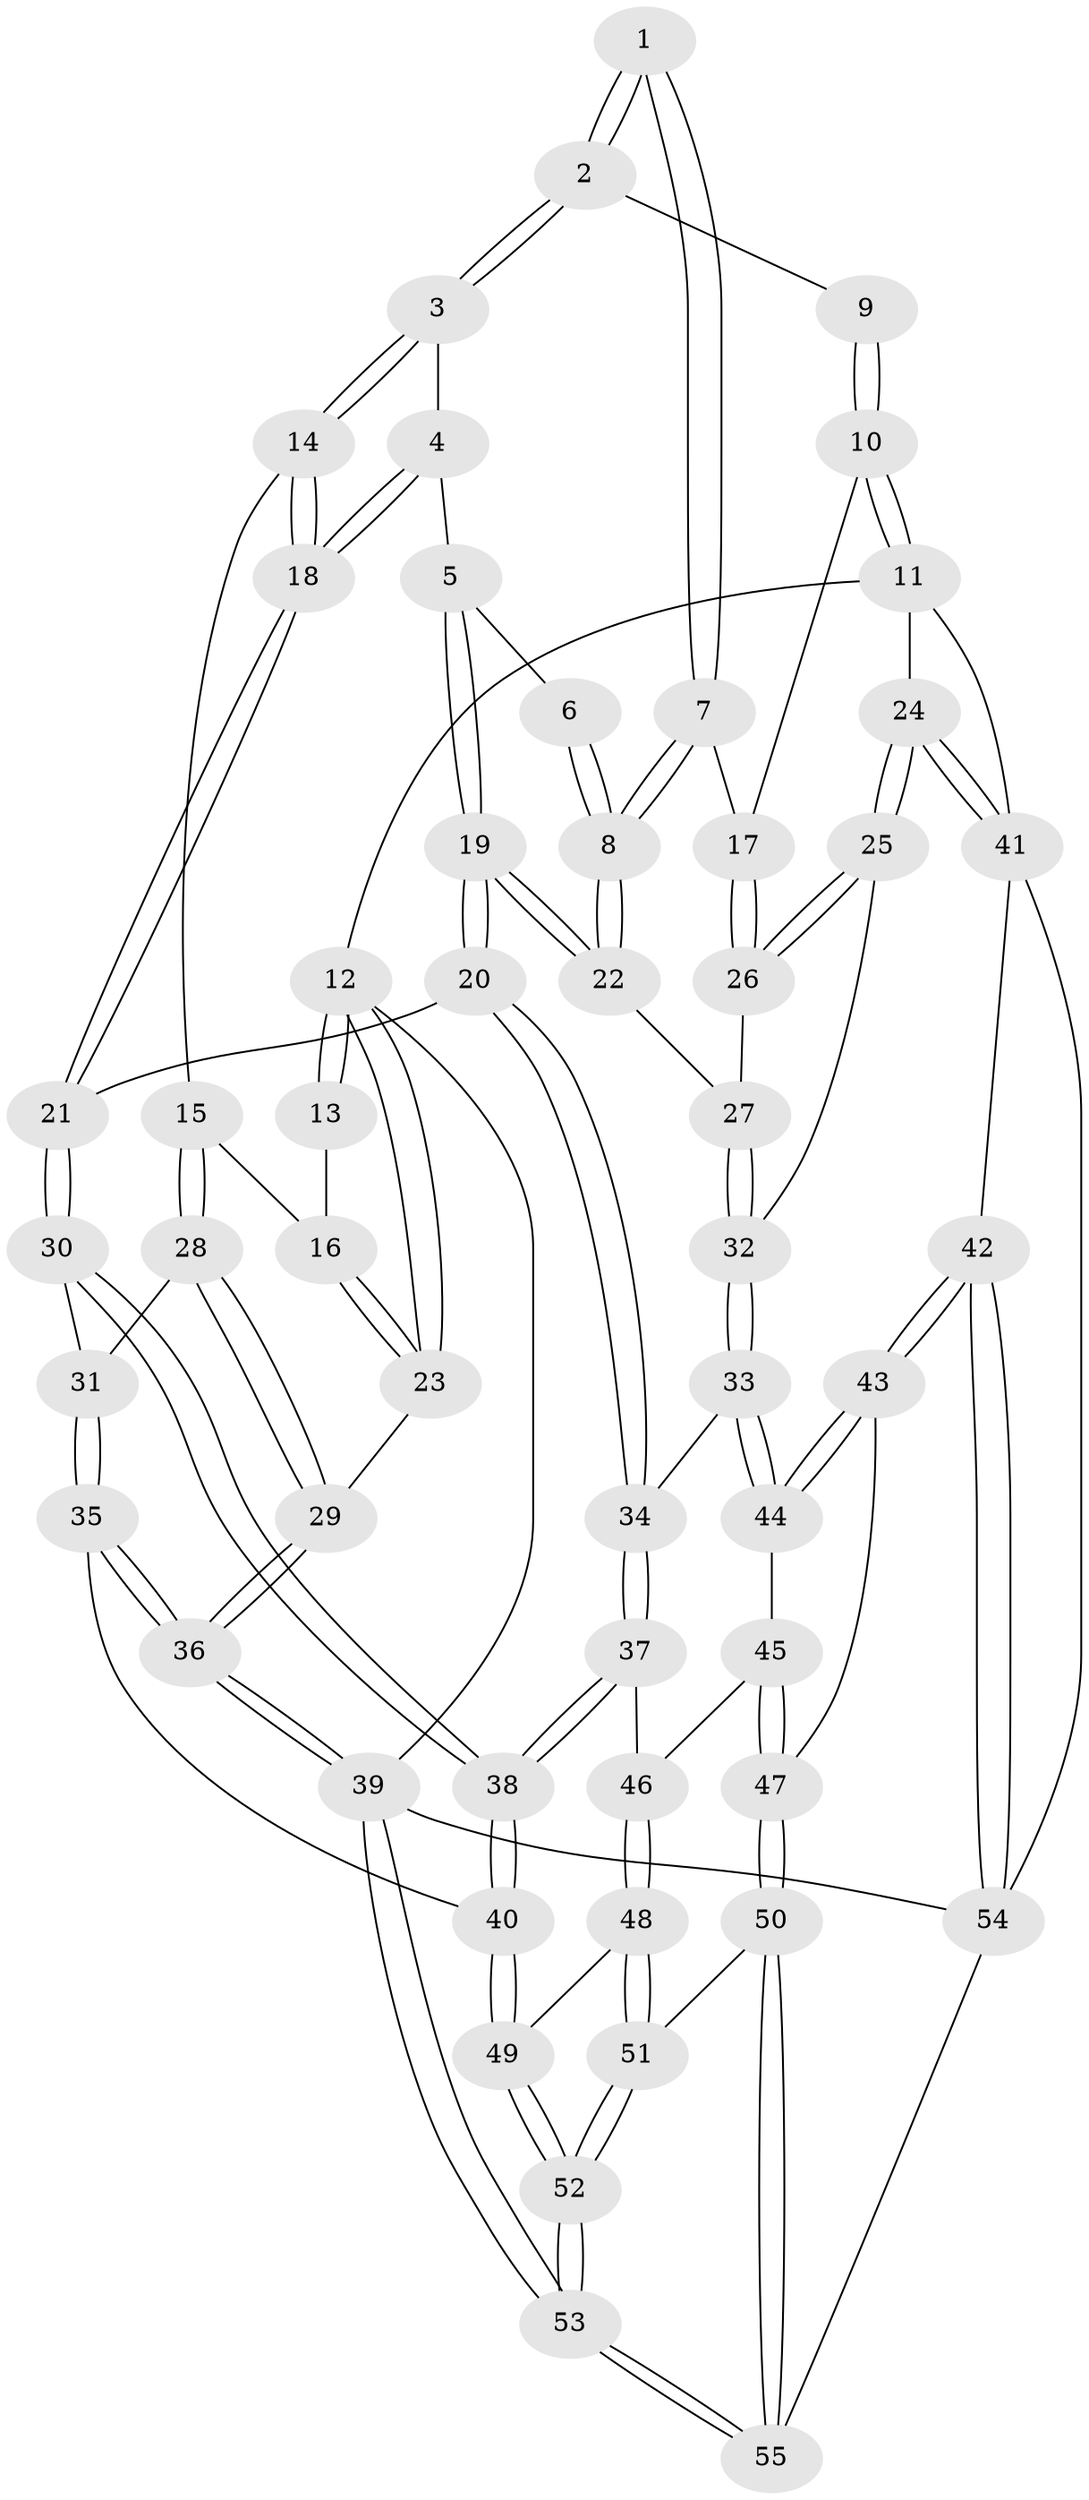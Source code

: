// coarse degree distribution, {4: 0.4838709677419355, 5: 0.22580645161290322, 3: 0.16129032258064516, 6: 0.12903225806451613}
// Generated by graph-tools (version 1.1) at 2025/24/03/03/25 07:24:36]
// undirected, 55 vertices, 134 edges
graph export_dot {
graph [start="1"]
  node [color=gray90,style=filled];
  1 [pos="+0.5972950816324262+0.09715589620232751"];
  2 [pos="+0.32429522063917365+0"];
  3 [pos="+0.32450442728230766+0"];
  4 [pos="+0.3840611239320103+0"];
  5 [pos="+0.516953267282547+0.1436166589376243"];
  6 [pos="+0.5537904087264263+0.14839146465580247"];
  7 [pos="+0.7116070167309076+0.11896619975149898"];
  8 [pos="+0.6687214738697652+0.2344743476975204"];
  9 [pos="+0.32397181525528246+0"];
  10 [pos="+1+0"];
  11 [pos="+1+0"];
  12 [pos="+0+0"];
  13 [pos="+0.2990303470297876+0"];
  14 [pos="+0.21642081307771172+0.22260342171010705"];
  15 [pos="+0.17338005988946242+0.2473240541976131"];
  16 [pos="+0.03521663968737062+0.13333345040537575"];
  17 [pos="+0.9258875714835993+0"];
  18 [pos="+0.4283087224097353+0.35460696826951227"];
  19 [pos="+0.48763220647532307+0.329546479962332"];
  20 [pos="+0.45616617002643206+0.35852165956887627"];
  21 [pos="+0.4297222117196173+0.3564070249129083"];
  22 [pos="+0.668548842708664+0.23701718529668217"];
  23 [pos="+0+0.18634899665193563"];
  24 [pos="+1+0.5504005272391691"];
  25 [pos="+0.9633638048809696+0.414495050227229"];
  26 [pos="+0.8755595727029326+0.27356683614894756"];
  27 [pos="+0.705779406395622+0.27469275807901083"];
  28 [pos="+0.10842738829107838+0.3412245698181731"];
  29 [pos="+0+0.28699206282910406"];
  30 [pos="+0.33464323215029246+0.45601407844743114"];
  31 [pos="+0.10985042559352468+0.34500040610651833"];
  32 [pos="+0.7210814328467029+0.40420538150146695"];
  33 [pos="+0.6639748984804508+0.47932439549059175"];
  34 [pos="+0.5290545030784299+0.43808966217017087"];
  35 [pos="+0.10214137916953554+0.5512143558352744"];
  36 [pos="+0+0.6484021255798905"];
  37 [pos="+0.5059907573140079+0.5621905527588315"];
  38 [pos="+0.2815364761789558+0.5981814427779426"];
  39 [pos="+0+1"];
  40 [pos="+0.261917995366962+0.629912957356348"];
  41 [pos="+1+0.6201533395798619"];
  42 [pos="+1+0.670272977738256"];
  43 [pos="+0.8907088455383142+0.6470790745278631"];
  44 [pos="+0.674672366877864+0.5043282480028389"];
  45 [pos="+0.6417838209692215+0.57209959918029"];
  46 [pos="+0.5334674748498999+0.6450137511605089"];
  47 [pos="+0.6787016303654733+0.7082130408493781"];
  48 [pos="+0.5257065728285925+0.6857997728401153"];
  49 [pos="+0.2667307863452329+0.6505618327219372"];
  50 [pos="+0.5916824116792779+0.7772338155103994"];
  51 [pos="+0.5673939450370757+0.7604176267022531"];
  52 [pos="+0.232366328398448+0.877836227560464"];
  53 [pos="+0.13281768649401604+1"];
  54 [pos="+0.6993674643266715+1"];
  55 [pos="+0.686854835678171+1"];
  1 -- 2;
  1 -- 2;
  1 -- 7;
  1 -- 7;
  2 -- 3;
  2 -- 3;
  2 -- 9;
  3 -- 4;
  3 -- 14;
  3 -- 14;
  4 -- 5;
  4 -- 18;
  4 -- 18;
  5 -- 6;
  5 -- 19;
  5 -- 19;
  6 -- 8;
  6 -- 8;
  7 -- 8;
  7 -- 8;
  7 -- 17;
  8 -- 22;
  8 -- 22;
  9 -- 10;
  9 -- 10;
  10 -- 11;
  10 -- 11;
  10 -- 17;
  11 -- 12;
  11 -- 24;
  11 -- 41;
  12 -- 13;
  12 -- 13;
  12 -- 23;
  12 -- 23;
  12 -- 39;
  13 -- 16;
  14 -- 15;
  14 -- 18;
  14 -- 18;
  15 -- 16;
  15 -- 28;
  15 -- 28;
  16 -- 23;
  16 -- 23;
  17 -- 26;
  17 -- 26;
  18 -- 21;
  18 -- 21;
  19 -- 20;
  19 -- 20;
  19 -- 22;
  19 -- 22;
  20 -- 21;
  20 -- 34;
  20 -- 34;
  21 -- 30;
  21 -- 30;
  22 -- 27;
  23 -- 29;
  24 -- 25;
  24 -- 25;
  24 -- 41;
  24 -- 41;
  25 -- 26;
  25 -- 26;
  25 -- 32;
  26 -- 27;
  27 -- 32;
  27 -- 32;
  28 -- 29;
  28 -- 29;
  28 -- 31;
  29 -- 36;
  29 -- 36;
  30 -- 31;
  30 -- 38;
  30 -- 38;
  31 -- 35;
  31 -- 35;
  32 -- 33;
  32 -- 33;
  33 -- 34;
  33 -- 44;
  33 -- 44;
  34 -- 37;
  34 -- 37;
  35 -- 36;
  35 -- 36;
  35 -- 40;
  36 -- 39;
  36 -- 39;
  37 -- 38;
  37 -- 38;
  37 -- 46;
  38 -- 40;
  38 -- 40;
  39 -- 53;
  39 -- 53;
  39 -- 54;
  40 -- 49;
  40 -- 49;
  41 -- 42;
  41 -- 54;
  42 -- 43;
  42 -- 43;
  42 -- 54;
  42 -- 54;
  43 -- 44;
  43 -- 44;
  43 -- 47;
  44 -- 45;
  45 -- 46;
  45 -- 47;
  45 -- 47;
  46 -- 48;
  46 -- 48;
  47 -- 50;
  47 -- 50;
  48 -- 49;
  48 -- 51;
  48 -- 51;
  49 -- 52;
  49 -- 52;
  50 -- 51;
  50 -- 55;
  50 -- 55;
  51 -- 52;
  51 -- 52;
  52 -- 53;
  52 -- 53;
  53 -- 55;
  53 -- 55;
  54 -- 55;
}
